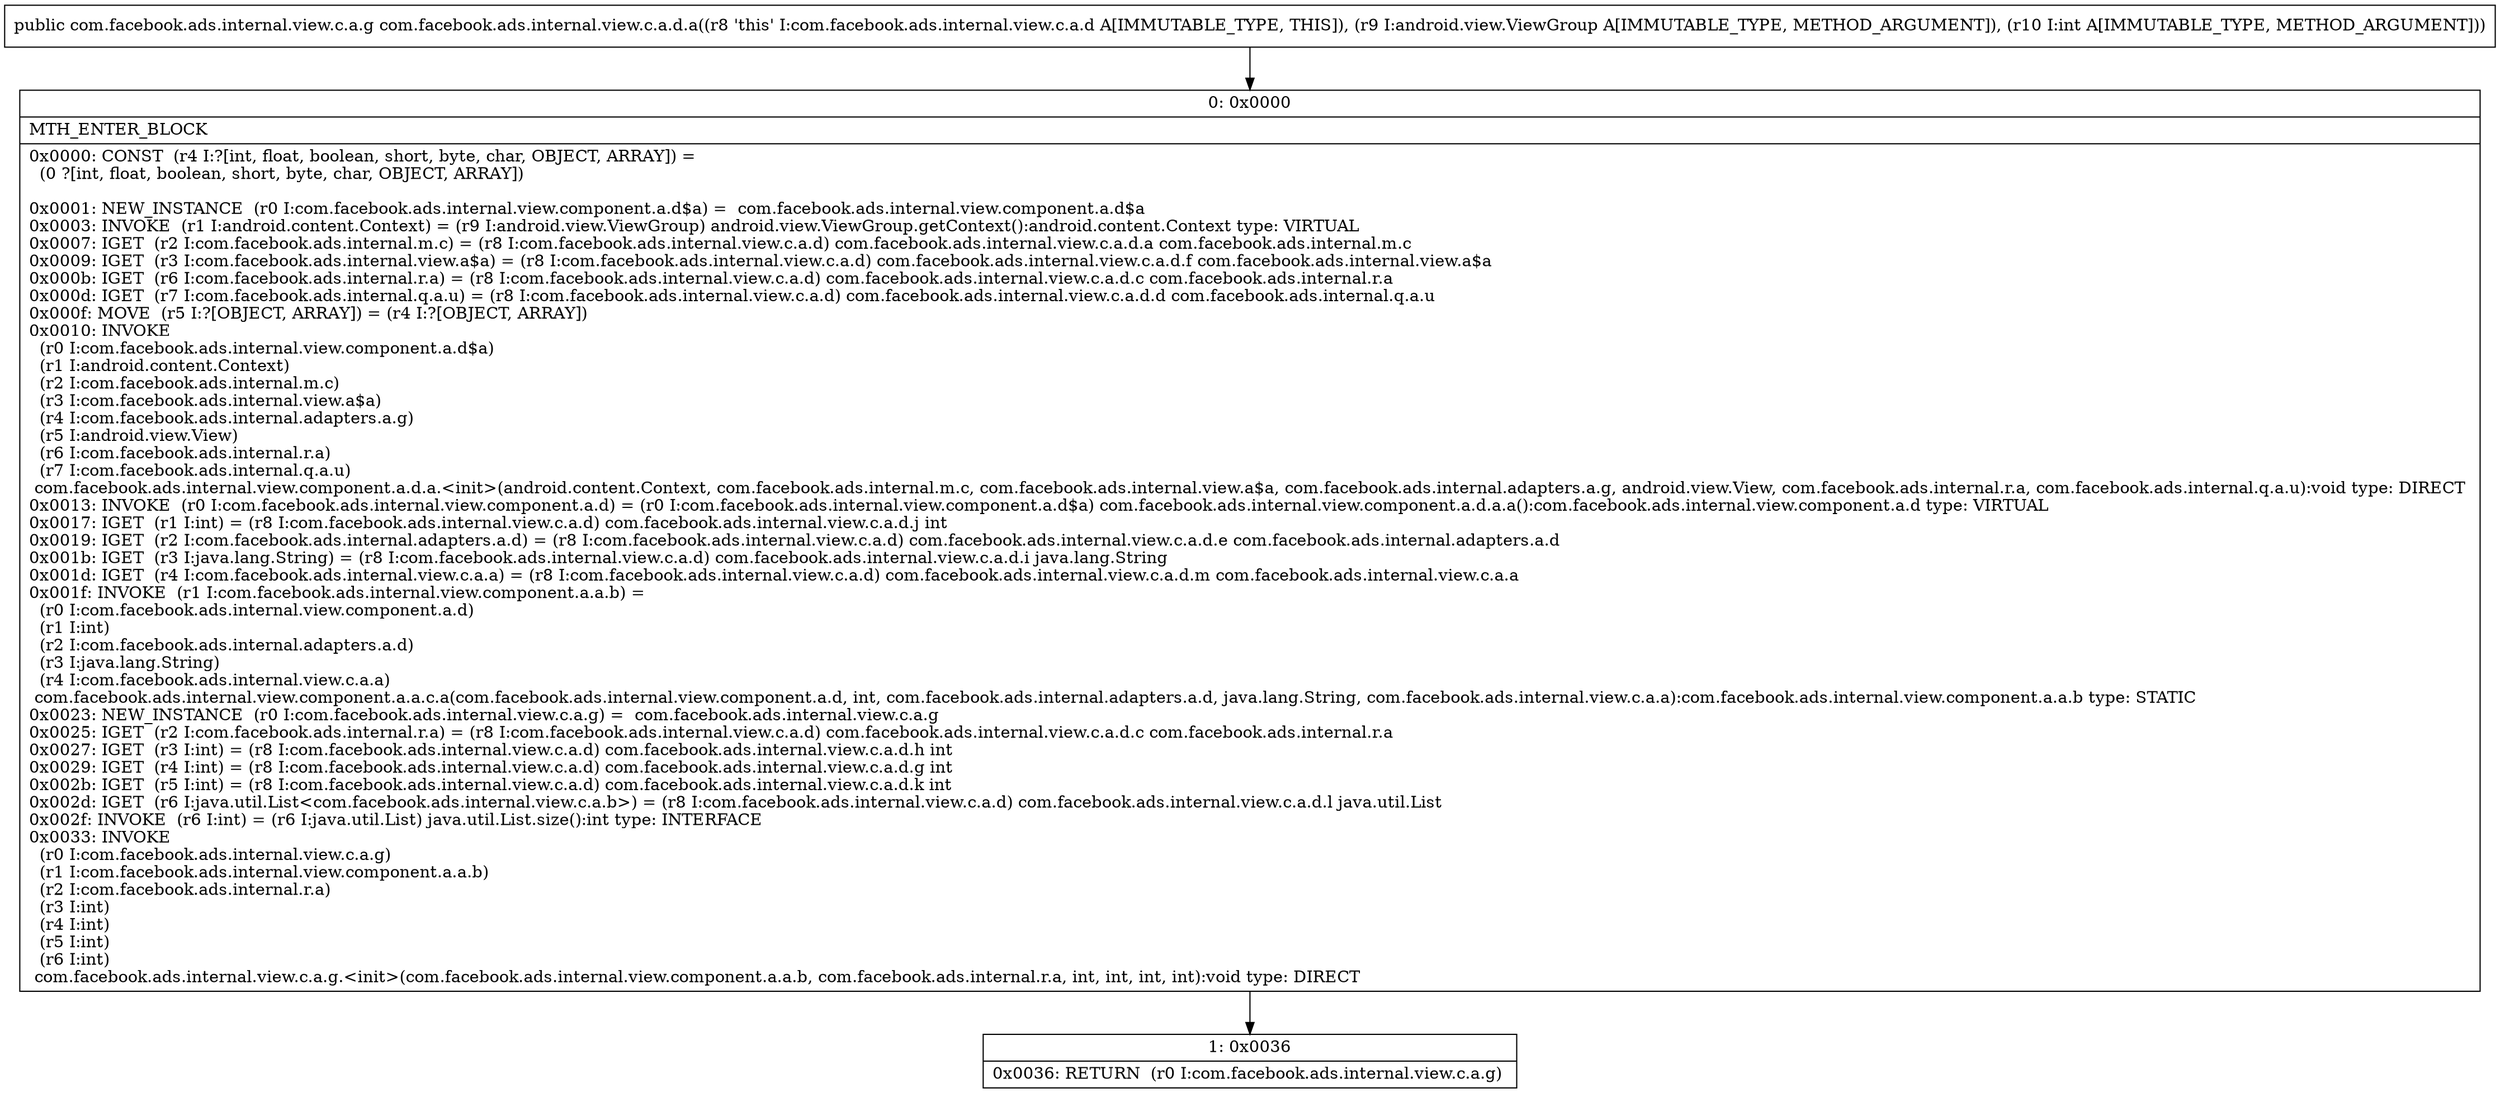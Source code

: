 digraph "CFG forcom.facebook.ads.internal.view.c.a.d.a(Landroid\/view\/ViewGroup;I)Lcom\/facebook\/ads\/internal\/view\/c\/a\/g;" {
Node_0 [shape=record,label="{0\:\ 0x0000|MTH_ENTER_BLOCK\l|0x0000: CONST  (r4 I:?[int, float, boolean, short, byte, char, OBJECT, ARRAY]) = \l  (0 ?[int, float, boolean, short, byte, char, OBJECT, ARRAY])\l \l0x0001: NEW_INSTANCE  (r0 I:com.facebook.ads.internal.view.component.a.d$a) =  com.facebook.ads.internal.view.component.a.d$a \l0x0003: INVOKE  (r1 I:android.content.Context) = (r9 I:android.view.ViewGroup) android.view.ViewGroup.getContext():android.content.Context type: VIRTUAL \l0x0007: IGET  (r2 I:com.facebook.ads.internal.m.c) = (r8 I:com.facebook.ads.internal.view.c.a.d) com.facebook.ads.internal.view.c.a.d.a com.facebook.ads.internal.m.c \l0x0009: IGET  (r3 I:com.facebook.ads.internal.view.a$a) = (r8 I:com.facebook.ads.internal.view.c.a.d) com.facebook.ads.internal.view.c.a.d.f com.facebook.ads.internal.view.a$a \l0x000b: IGET  (r6 I:com.facebook.ads.internal.r.a) = (r8 I:com.facebook.ads.internal.view.c.a.d) com.facebook.ads.internal.view.c.a.d.c com.facebook.ads.internal.r.a \l0x000d: IGET  (r7 I:com.facebook.ads.internal.q.a.u) = (r8 I:com.facebook.ads.internal.view.c.a.d) com.facebook.ads.internal.view.c.a.d.d com.facebook.ads.internal.q.a.u \l0x000f: MOVE  (r5 I:?[OBJECT, ARRAY]) = (r4 I:?[OBJECT, ARRAY]) \l0x0010: INVOKE  \l  (r0 I:com.facebook.ads.internal.view.component.a.d$a)\l  (r1 I:android.content.Context)\l  (r2 I:com.facebook.ads.internal.m.c)\l  (r3 I:com.facebook.ads.internal.view.a$a)\l  (r4 I:com.facebook.ads.internal.adapters.a.g)\l  (r5 I:android.view.View)\l  (r6 I:com.facebook.ads.internal.r.a)\l  (r7 I:com.facebook.ads.internal.q.a.u)\l com.facebook.ads.internal.view.component.a.d.a.\<init\>(android.content.Context, com.facebook.ads.internal.m.c, com.facebook.ads.internal.view.a$a, com.facebook.ads.internal.adapters.a.g, android.view.View, com.facebook.ads.internal.r.a, com.facebook.ads.internal.q.a.u):void type: DIRECT \l0x0013: INVOKE  (r0 I:com.facebook.ads.internal.view.component.a.d) = (r0 I:com.facebook.ads.internal.view.component.a.d$a) com.facebook.ads.internal.view.component.a.d.a.a():com.facebook.ads.internal.view.component.a.d type: VIRTUAL \l0x0017: IGET  (r1 I:int) = (r8 I:com.facebook.ads.internal.view.c.a.d) com.facebook.ads.internal.view.c.a.d.j int \l0x0019: IGET  (r2 I:com.facebook.ads.internal.adapters.a.d) = (r8 I:com.facebook.ads.internal.view.c.a.d) com.facebook.ads.internal.view.c.a.d.e com.facebook.ads.internal.adapters.a.d \l0x001b: IGET  (r3 I:java.lang.String) = (r8 I:com.facebook.ads.internal.view.c.a.d) com.facebook.ads.internal.view.c.a.d.i java.lang.String \l0x001d: IGET  (r4 I:com.facebook.ads.internal.view.c.a.a) = (r8 I:com.facebook.ads.internal.view.c.a.d) com.facebook.ads.internal.view.c.a.d.m com.facebook.ads.internal.view.c.a.a \l0x001f: INVOKE  (r1 I:com.facebook.ads.internal.view.component.a.a.b) = \l  (r0 I:com.facebook.ads.internal.view.component.a.d)\l  (r1 I:int)\l  (r2 I:com.facebook.ads.internal.adapters.a.d)\l  (r3 I:java.lang.String)\l  (r4 I:com.facebook.ads.internal.view.c.a.a)\l com.facebook.ads.internal.view.component.a.a.c.a(com.facebook.ads.internal.view.component.a.d, int, com.facebook.ads.internal.adapters.a.d, java.lang.String, com.facebook.ads.internal.view.c.a.a):com.facebook.ads.internal.view.component.a.a.b type: STATIC \l0x0023: NEW_INSTANCE  (r0 I:com.facebook.ads.internal.view.c.a.g) =  com.facebook.ads.internal.view.c.a.g \l0x0025: IGET  (r2 I:com.facebook.ads.internal.r.a) = (r8 I:com.facebook.ads.internal.view.c.a.d) com.facebook.ads.internal.view.c.a.d.c com.facebook.ads.internal.r.a \l0x0027: IGET  (r3 I:int) = (r8 I:com.facebook.ads.internal.view.c.a.d) com.facebook.ads.internal.view.c.a.d.h int \l0x0029: IGET  (r4 I:int) = (r8 I:com.facebook.ads.internal.view.c.a.d) com.facebook.ads.internal.view.c.a.d.g int \l0x002b: IGET  (r5 I:int) = (r8 I:com.facebook.ads.internal.view.c.a.d) com.facebook.ads.internal.view.c.a.d.k int \l0x002d: IGET  (r6 I:java.util.List\<com.facebook.ads.internal.view.c.a.b\>) = (r8 I:com.facebook.ads.internal.view.c.a.d) com.facebook.ads.internal.view.c.a.d.l java.util.List \l0x002f: INVOKE  (r6 I:int) = (r6 I:java.util.List) java.util.List.size():int type: INTERFACE \l0x0033: INVOKE  \l  (r0 I:com.facebook.ads.internal.view.c.a.g)\l  (r1 I:com.facebook.ads.internal.view.component.a.a.b)\l  (r2 I:com.facebook.ads.internal.r.a)\l  (r3 I:int)\l  (r4 I:int)\l  (r5 I:int)\l  (r6 I:int)\l com.facebook.ads.internal.view.c.a.g.\<init\>(com.facebook.ads.internal.view.component.a.a.b, com.facebook.ads.internal.r.a, int, int, int, int):void type: DIRECT \l}"];
Node_1 [shape=record,label="{1\:\ 0x0036|0x0036: RETURN  (r0 I:com.facebook.ads.internal.view.c.a.g) \l}"];
MethodNode[shape=record,label="{public com.facebook.ads.internal.view.c.a.g com.facebook.ads.internal.view.c.a.d.a((r8 'this' I:com.facebook.ads.internal.view.c.a.d A[IMMUTABLE_TYPE, THIS]), (r9 I:android.view.ViewGroup A[IMMUTABLE_TYPE, METHOD_ARGUMENT]), (r10 I:int A[IMMUTABLE_TYPE, METHOD_ARGUMENT])) }"];
MethodNode -> Node_0;
Node_0 -> Node_1;
}

